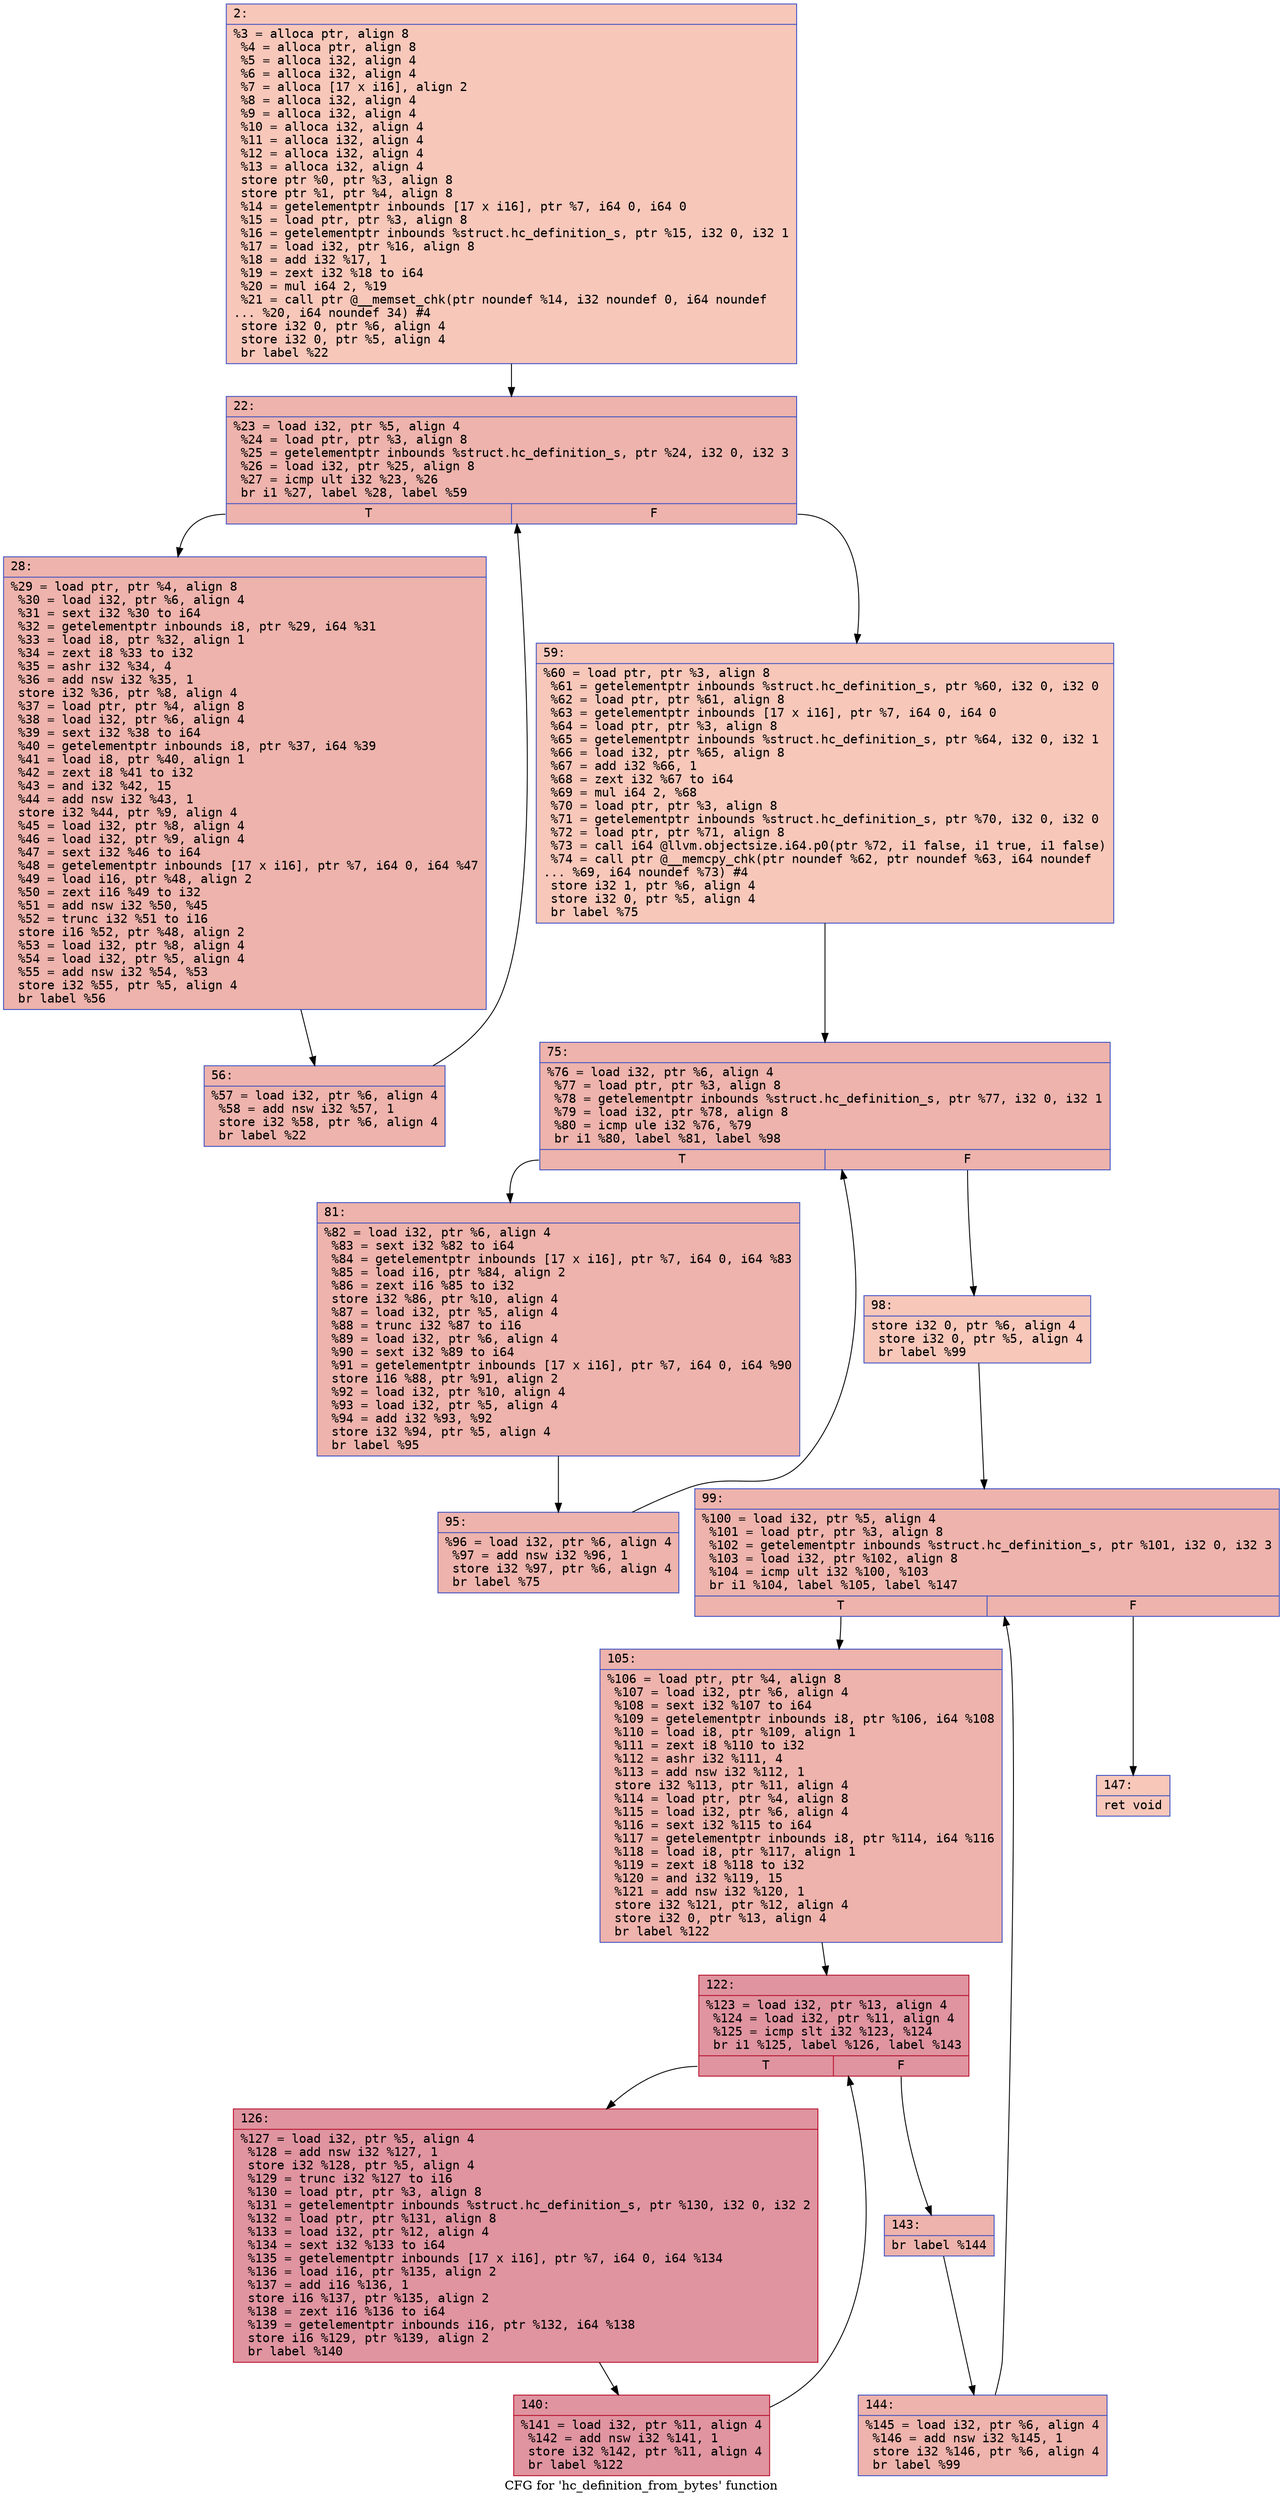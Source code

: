 digraph "CFG for 'hc_definition_from_bytes' function" {
	label="CFG for 'hc_definition_from_bytes' function";

	Node0x600000198550 [shape=record,color="#3d50c3ff", style=filled, fillcolor="#ec7f6370" fontname="Courier",label="{2:\l|  %3 = alloca ptr, align 8\l  %4 = alloca ptr, align 8\l  %5 = alloca i32, align 4\l  %6 = alloca i32, align 4\l  %7 = alloca [17 x i16], align 2\l  %8 = alloca i32, align 4\l  %9 = alloca i32, align 4\l  %10 = alloca i32, align 4\l  %11 = alloca i32, align 4\l  %12 = alloca i32, align 4\l  %13 = alloca i32, align 4\l  store ptr %0, ptr %3, align 8\l  store ptr %1, ptr %4, align 8\l  %14 = getelementptr inbounds [17 x i16], ptr %7, i64 0, i64 0\l  %15 = load ptr, ptr %3, align 8\l  %16 = getelementptr inbounds %struct.hc_definition_s, ptr %15, i32 0, i32 1\l  %17 = load i32, ptr %16, align 8\l  %18 = add i32 %17, 1\l  %19 = zext i32 %18 to i64\l  %20 = mul i64 2, %19\l  %21 = call ptr @__memset_chk(ptr noundef %14, i32 noundef 0, i64 noundef\l... %20, i64 noundef 34) #4\l  store i32 0, ptr %6, align 4\l  store i32 0, ptr %5, align 4\l  br label %22\l}"];
	Node0x600000198550 -> Node0x6000001985a0[tooltip="2 -> 22\nProbability 100.00%" ];
	Node0x6000001985a0 [shape=record,color="#3d50c3ff", style=filled, fillcolor="#d6524470" fontname="Courier",label="{22:\l|  %23 = load i32, ptr %5, align 4\l  %24 = load ptr, ptr %3, align 8\l  %25 = getelementptr inbounds %struct.hc_definition_s, ptr %24, i32 0, i32 3\l  %26 = load i32, ptr %25, align 8\l  %27 = icmp ult i32 %23, %26\l  br i1 %27, label %28, label %59\l|{<s0>T|<s1>F}}"];
	Node0x6000001985a0:s0 -> Node0x6000001985f0[tooltip="22 -> 28\nProbability 96.88%" ];
	Node0x6000001985a0:s1 -> Node0x600000198690[tooltip="22 -> 59\nProbability 3.12%" ];
	Node0x6000001985f0 [shape=record,color="#3d50c3ff", style=filled, fillcolor="#d6524470" fontname="Courier",label="{28:\l|  %29 = load ptr, ptr %4, align 8\l  %30 = load i32, ptr %6, align 4\l  %31 = sext i32 %30 to i64\l  %32 = getelementptr inbounds i8, ptr %29, i64 %31\l  %33 = load i8, ptr %32, align 1\l  %34 = zext i8 %33 to i32\l  %35 = ashr i32 %34, 4\l  %36 = add nsw i32 %35, 1\l  store i32 %36, ptr %8, align 4\l  %37 = load ptr, ptr %4, align 8\l  %38 = load i32, ptr %6, align 4\l  %39 = sext i32 %38 to i64\l  %40 = getelementptr inbounds i8, ptr %37, i64 %39\l  %41 = load i8, ptr %40, align 1\l  %42 = zext i8 %41 to i32\l  %43 = and i32 %42, 15\l  %44 = add nsw i32 %43, 1\l  store i32 %44, ptr %9, align 4\l  %45 = load i32, ptr %8, align 4\l  %46 = load i32, ptr %9, align 4\l  %47 = sext i32 %46 to i64\l  %48 = getelementptr inbounds [17 x i16], ptr %7, i64 0, i64 %47\l  %49 = load i16, ptr %48, align 2\l  %50 = zext i16 %49 to i32\l  %51 = add nsw i32 %50, %45\l  %52 = trunc i32 %51 to i16\l  store i16 %52, ptr %48, align 2\l  %53 = load i32, ptr %8, align 4\l  %54 = load i32, ptr %5, align 4\l  %55 = add nsw i32 %54, %53\l  store i32 %55, ptr %5, align 4\l  br label %56\l}"];
	Node0x6000001985f0 -> Node0x600000198640[tooltip="28 -> 56\nProbability 100.00%" ];
	Node0x600000198640 [shape=record,color="#3d50c3ff", style=filled, fillcolor="#d6524470" fontname="Courier",label="{56:\l|  %57 = load i32, ptr %6, align 4\l  %58 = add nsw i32 %57, 1\l  store i32 %58, ptr %6, align 4\l  br label %22\l}"];
	Node0x600000198640 -> Node0x6000001985a0[tooltip="56 -> 22\nProbability 100.00%" ];
	Node0x600000198690 [shape=record,color="#3d50c3ff", style=filled, fillcolor="#ec7f6370" fontname="Courier",label="{59:\l|  %60 = load ptr, ptr %3, align 8\l  %61 = getelementptr inbounds %struct.hc_definition_s, ptr %60, i32 0, i32 0\l  %62 = load ptr, ptr %61, align 8\l  %63 = getelementptr inbounds [17 x i16], ptr %7, i64 0, i64 0\l  %64 = load ptr, ptr %3, align 8\l  %65 = getelementptr inbounds %struct.hc_definition_s, ptr %64, i32 0, i32 1\l  %66 = load i32, ptr %65, align 8\l  %67 = add i32 %66, 1\l  %68 = zext i32 %67 to i64\l  %69 = mul i64 2, %68\l  %70 = load ptr, ptr %3, align 8\l  %71 = getelementptr inbounds %struct.hc_definition_s, ptr %70, i32 0, i32 0\l  %72 = load ptr, ptr %71, align 8\l  %73 = call i64 @llvm.objectsize.i64.p0(ptr %72, i1 false, i1 true, i1 false)\l  %74 = call ptr @__memcpy_chk(ptr noundef %62, ptr noundef %63, i64 noundef\l... %69, i64 noundef %73) #4\l  store i32 1, ptr %6, align 4\l  store i32 0, ptr %5, align 4\l  br label %75\l}"];
	Node0x600000198690 -> Node0x6000001986e0[tooltip="59 -> 75\nProbability 100.00%" ];
	Node0x6000001986e0 [shape=record,color="#3d50c3ff", style=filled, fillcolor="#d6524470" fontname="Courier",label="{75:\l|  %76 = load i32, ptr %6, align 4\l  %77 = load ptr, ptr %3, align 8\l  %78 = getelementptr inbounds %struct.hc_definition_s, ptr %77, i32 0, i32 1\l  %79 = load i32, ptr %78, align 8\l  %80 = icmp ule i32 %76, %79\l  br i1 %80, label %81, label %98\l|{<s0>T|<s1>F}}"];
	Node0x6000001986e0:s0 -> Node0x600000198730[tooltip="75 -> 81\nProbability 96.88%" ];
	Node0x6000001986e0:s1 -> Node0x6000001987d0[tooltip="75 -> 98\nProbability 3.12%" ];
	Node0x600000198730 [shape=record,color="#3d50c3ff", style=filled, fillcolor="#d6524470" fontname="Courier",label="{81:\l|  %82 = load i32, ptr %6, align 4\l  %83 = sext i32 %82 to i64\l  %84 = getelementptr inbounds [17 x i16], ptr %7, i64 0, i64 %83\l  %85 = load i16, ptr %84, align 2\l  %86 = zext i16 %85 to i32\l  store i32 %86, ptr %10, align 4\l  %87 = load i32, ptr %5, align 4\l  %88 = trunc i32 %87 to i16\l  %89 = load i32, ptr %6, align 4\l  %90 = sext i32 %89 to i64\l  %91 = getelementptr inbounds [17 x i16], ptr %7, i64 0, i64 %90\l  store i16 %88, ptr %91, align 2\l  %92 = load i32, ptr %10, align 4\l  %93 = load i32, ptr %5, align 4\l  %94 = add i32 %93, %92\l  store i32 %94, ptr %5, align 4\l  br label %95\l}"];
	Node0x600000198730 -> Node0x600000198780[tooltip="81 -> 95\nProbability 100.00%" ];
	Node0x600000198780 [shape=record,color="#3d50c3ff", style=filled, fillcolor="#d6524470" fontname="Courier",label="{95:\l|  %96 = load i32, ptr %6, align 4\l  %97 = add nsw i32 %96, 1\l  store i32 %97, ptr %6, align 4\l  br label %75\l}"];
	Node0x600000198780 -> Node0x6000001986e0[tooltip="95 -> 75\nProbability 100.00%" ];
	Node0x6000001987d0 [shape=record,color="#3d50c3ff", style=filled, fillcolor="#ec7f6370" fontname="Courier",label="{98:\l|  store i32 0, ptr %6, align 4\l  store i32 0, ptr %5, align 4\l  br label %99\l}"];
	Node0x6000001987d0 -> Node0x600000198820[tooltip="98 -> 99\nProbability 100.00%" ];
	Node0x600000198820 [shape=record,color="#3d50c3ff", style=filled, fillcolor="#d6524470" fontname="Courier",label="{99:\l|  %100 = load i32, ptr %5, align 4\l  %101 = load ptr, ptr %3, align 8\l  %102 = getelementptr inbounds %struct.hc_definition_s, ptr %101, i32 0, i32 3\l  %103 = load i32, ptr %102, align 8\l  %104 = icmp ult i32 %100, %103\l  br i1 %104, label %105, label %147\l|{<s0>T|<s1>F}}"];
	Node0x600000198820:s0 -> Node0x600000198870[tooltip="99 -> 105\nProbability 96.88%" ];
	Node0x600000198820:s1 -> Node0x600000198a50[tooltip="99 -> 147\nProbability 3.12%" ];
	Node0x600000198870 [shape=record,color="#3d50c3ff", style=filled, fillcolor="#d6524470" fontname="Courier",label="{105:\l|  %106 = load ptr, ptr %4, align 8\l  %107 = load i32, ptr %6, align 4\l  %108 = sext i32 %107 to i64\l  %109 = getelementptr inbounds i8, ptr %106, i64 %108\l  %110 = load i8, ptr %109, align 1\l  %111 = zext i8 %110 to i32\l  %112 = ashr i32 %111, 4\l  %113 = add nsw i32 %112, 1\l  store i32 %113, ptr %11, align 4\l  %114 = load ptr, ptr %4, align 8\l  %115 = load i32, ptr %6, align 4\l  %116 = sext i32 %115 to i64\l  %117 = getelementptr inbounds i8, ptr %114, i64 %116\l  %118 = load i8, ptr %117, align 1\l  %119 = zext i8 %118 to i32\l  %120 = and i32 %119, 15\l  %121 = add nsw i32 %120, 1\l  store i32 %121, ptr %12, align 4\l  store i32 0, ptr %13, align 4\l  br label %122\l}"];
	Node0x600000198870 -> Node0x6000001988c0[tooltip="105 -> 122\nProbability 100.00%" ];
	Node0x6000001988c0 [shape=record,color="#b70d28ff", style=filled, fillcolor="#b70d2870" fontname="Courier",label="{122:\l|  %123 = load i32, ptr %13, align 4\l  %124 = load i32, ptr %11, align 4\l  %125 = icmp slt i32 %123, %124\l  br i1 %125, label %126, label %143\l|{<s0>T|<s1>F}}"];
	Node0x6000001988c0:s0 -> Node0x600000198910[tooltip="122 -> 126\nProbability 96.88%" ];
	Node0x6000001988c0:s1 -> Node0x6000001989b0[tooltip="122 -> 143\nProbability 3.12%" ];
	Node0x600000198910 [shape=record,color="#b70d28ff", style=filled, fillcolor="#b70d2870" fontname="Courier",label="{126:\l|  %127 = load i32, ptr %5, align 4\l  %128 = add nsw i32 %127, 1\l  store i32 %128, ptr %5, align 4\l  %129 = trunc i32 %127 to i16\l  %130 = load ptr, ptr %3, align 8\l  %131 = getelementptr inbounds %struct.hc_definition_s, ptr %130, i32 0, i32 2\l  %132 = load ptr, ptr %131, align 8\l  %133 = load i32, ptr %12, align 4\l  %134 = sext i32 %133 to i64\l  %135 = getelementptr inbounds [17 x i16], ptr %7, i64 0, i64 %134\l  %136 = load i16, ptr %135, align 2\l  %137 = add i16 %136, 1\l  store i16 %137, ptr %135, align 2\l  %138 = zext i16 %136 to i64\l  %139 = getelementptr inbounds i16, ptr %132, i64 %138\l  store i16 %129, ptr %139, align 2\l  br label %140\l}"];
	Node0x600000198910 -> Node0x600000198960[tooltip="126 -> 140\nProbability 100.00%" ];
	Node0x600000198960 [shape=record,color="#b70d28ff", style=filled, fillcolor="#b70d2870" fontname="Courier",label="{140:\l|  %141 = load i32, ptr %11, align 4\l  %142 = add nsw i32 %141, 1\l  store i32 %142, ptr %11, align 4\l  br label %122\l}"];
	Node0x600000198960 -> Node0x6000001988c0[tooltip="140 -> 122\nProbability 100.00%" ];
	Node0x6000001989b0 [shape=record,color="#3d50c3ff", style=filled, fillcolor="#d6524470" fontname="Courier",label="{143:\l|  br label %144\l}"];
	Node0x6000001989b0 -> Node0x600000198a00[tooltip="143 -> 144\nProbability 100.00%" ];
	Node0x600000198a00 [shape=record,color="#3d50c3ff", style=filled, fillcolor="#d6524470" fontname="Courier",label="{144:\l|  %145 = load i32, ptr %6, align 4\l  %146 = add nsw i32 %145, 1\l  store i32 %146, ptr %6, align 4\l  br label %99\l}"];
	Node0x600000198a00 -> Node0x600000198820[tooltip="144 -> 99\nProbability 100.00%" ];
	Node0x600000198a50 [shape=record,color="#3d50c3ff", style=filled, fillcolor="#ec7f6370" fontname="Courier",label="{147:\l|  ret void\l}"];
}

